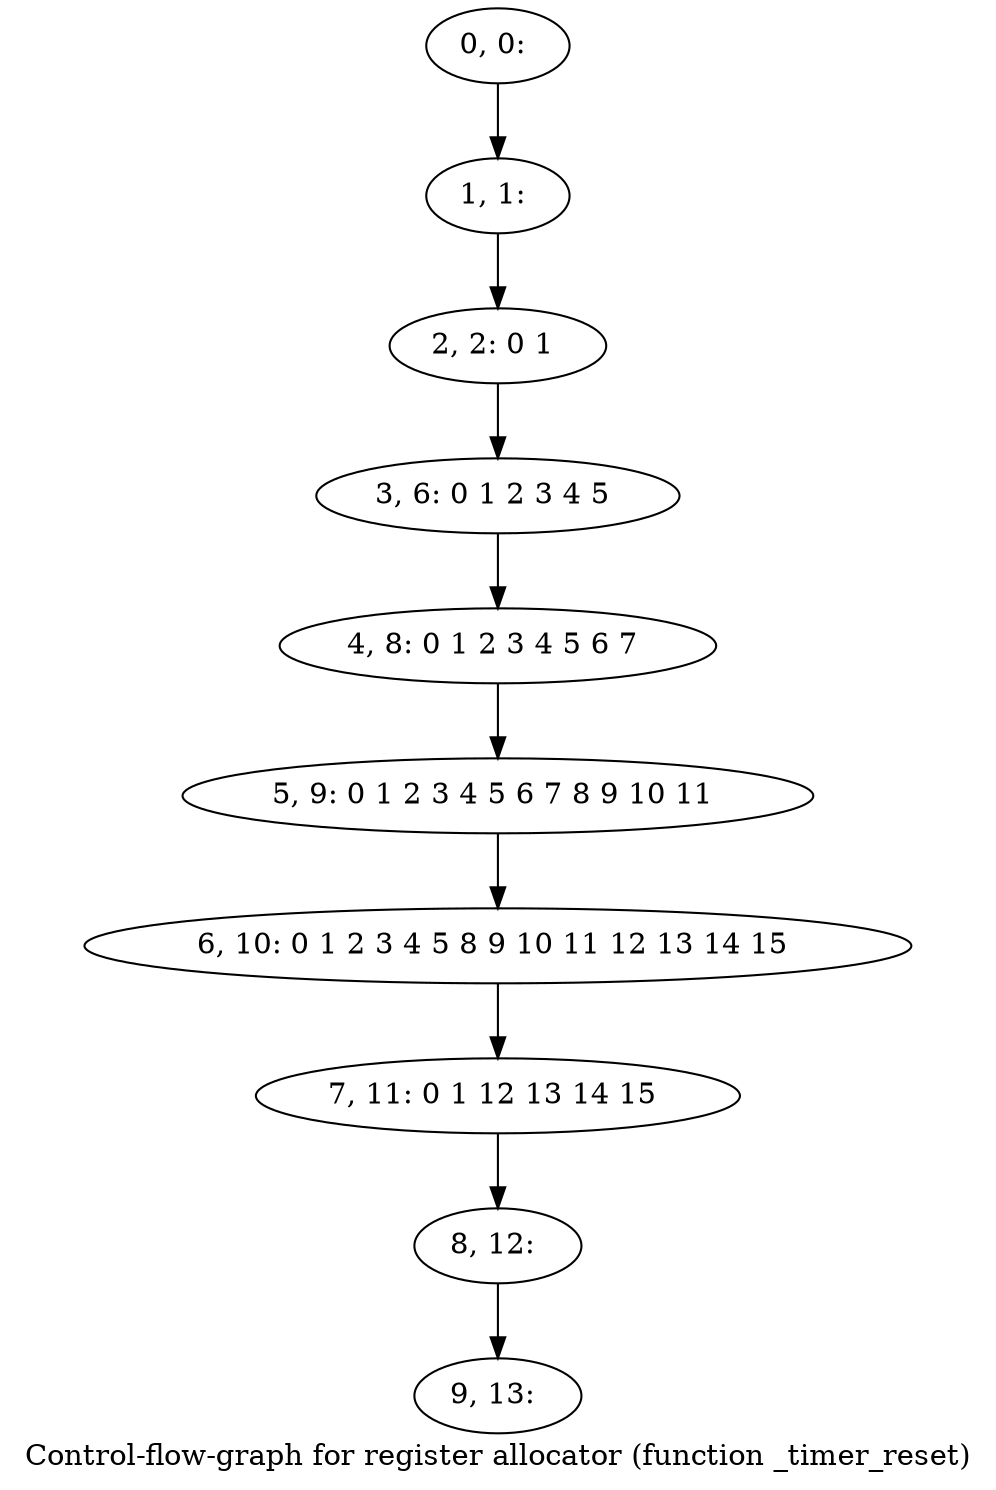 digraph G {
graph [label="Control-flow-graph for register allocator (function _timer_reset)"]
0[label="0, 0: "];
1[label="1, 1: "];
2[label="2, 2: 0 1 "];
3[label="3, 6: 0 1 2 3 4 5 "];
4[label="4, 8: 0 1 2 3 4 5 6 7 "];
5[label="5, 9: 0 1 2 3 4 5 6 7 8 9 10 11 "];
6[label="6, 10: 0 1 2 3 4 5 8 9 10 11 12 13 14 15 "];
7[label="7, 11: 0 1 12 13 14 15 "];
8[label="8, 12: "];
9[label="9, 13: "];
0->1 ;
1->2 ;
2->3 ;
3->4 ;
4->5 ;
5->6 ;
6->7 ;
7->8 ;
8->9 ;
}
